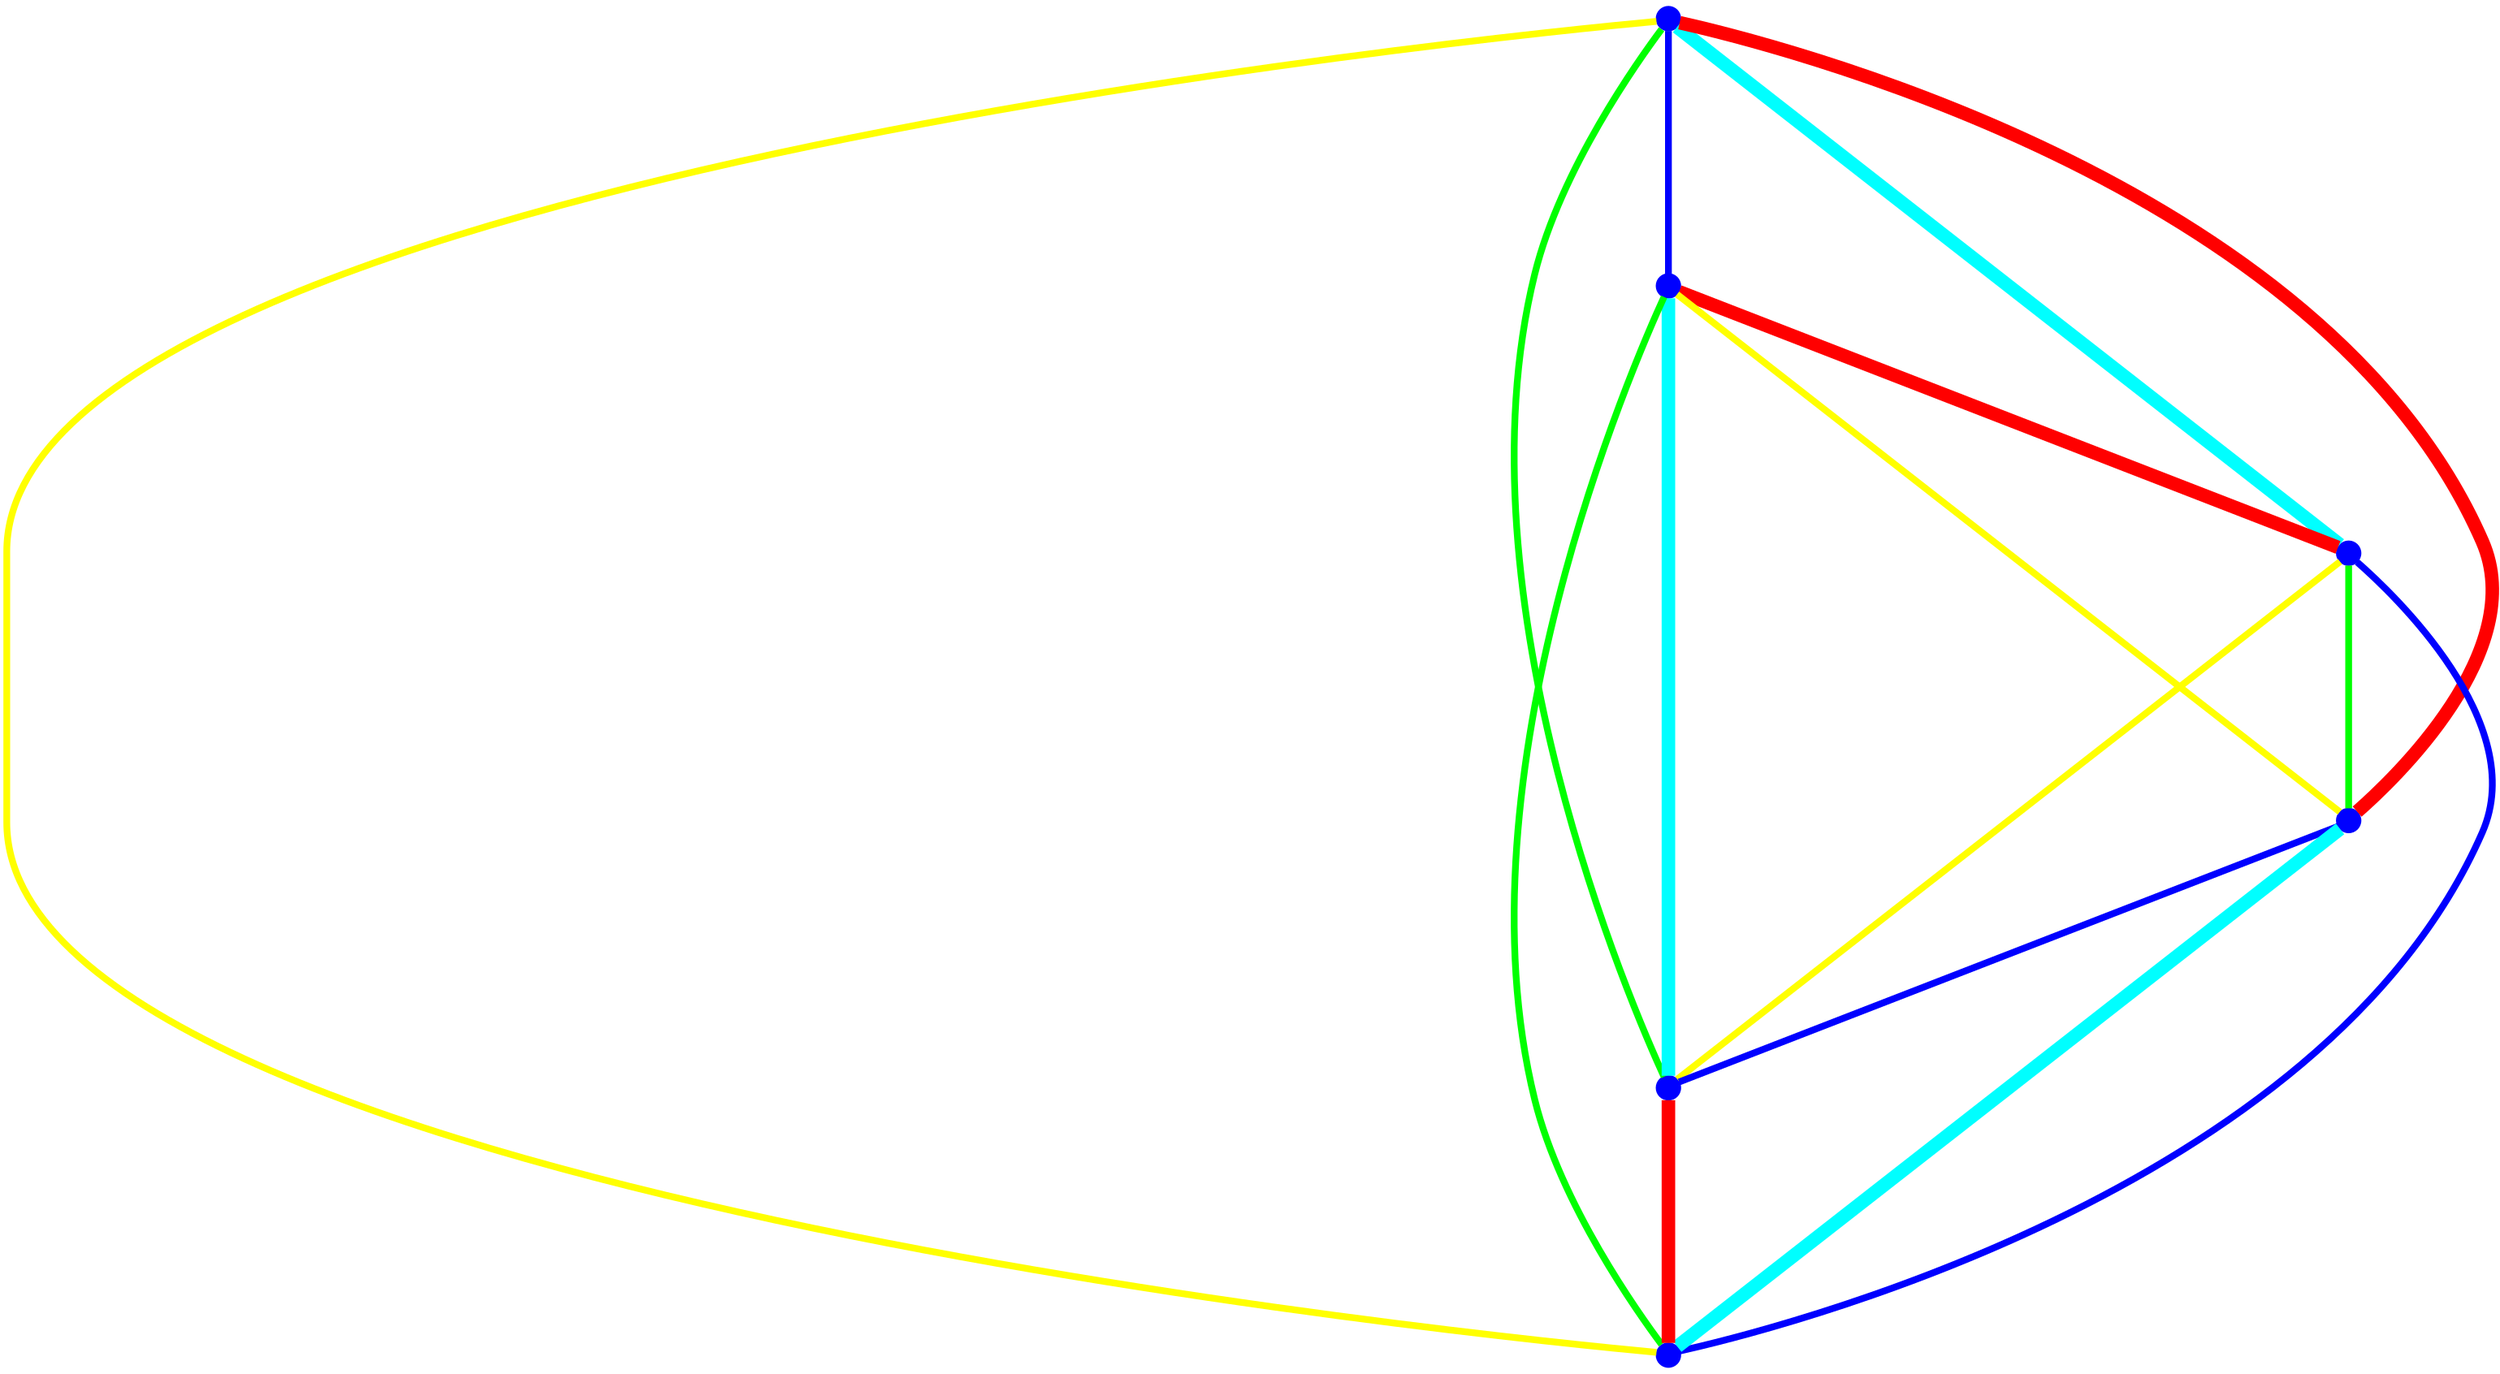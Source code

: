 graph {
ranksep=2
nodesep=2
node [label="" shape=circle style=filled fixedsize=true color=blue fillcolor=blue width=0.2];
"1" -- "2" [style="solid",penwidth="4",color="blue"];
"1" -- "3" [style="solid",penwidth="8",color="cyan"];
"1" -- "4" [style="solid",penwidth="8",color="red"];
"1" -- "5" [style="solid",penwidth="4",color="green"];
"1" -- "6" [style="solid",penwidth="4",color="yellow"];
"2" -- "3" [style="solid",penwidth="8",color="red"];
"2" -- "4" [style="solid",penwidth="4",color="yellow"];
"2" -- "5" [style="solid",penwidth="8",color="cyan"];
"2" -- "6" [style="solid",penwidth="4",color="green"];
"3" -- "4" [style="solid",penwidth="4",color="green"];
"3" -- "5" [style="solid",penwidth="4",color="yellow"];
"3" -- "6" [style="solid",penwidth="4",color="blue"];
"4" -- "5" [style="solid",penwidth="4",color="blue"];
"4" -- "6" [style="solid",penwidth="8",color="cyan"];
"5" -- "6" [style="solid",penwidth="8",color="red"];
}
